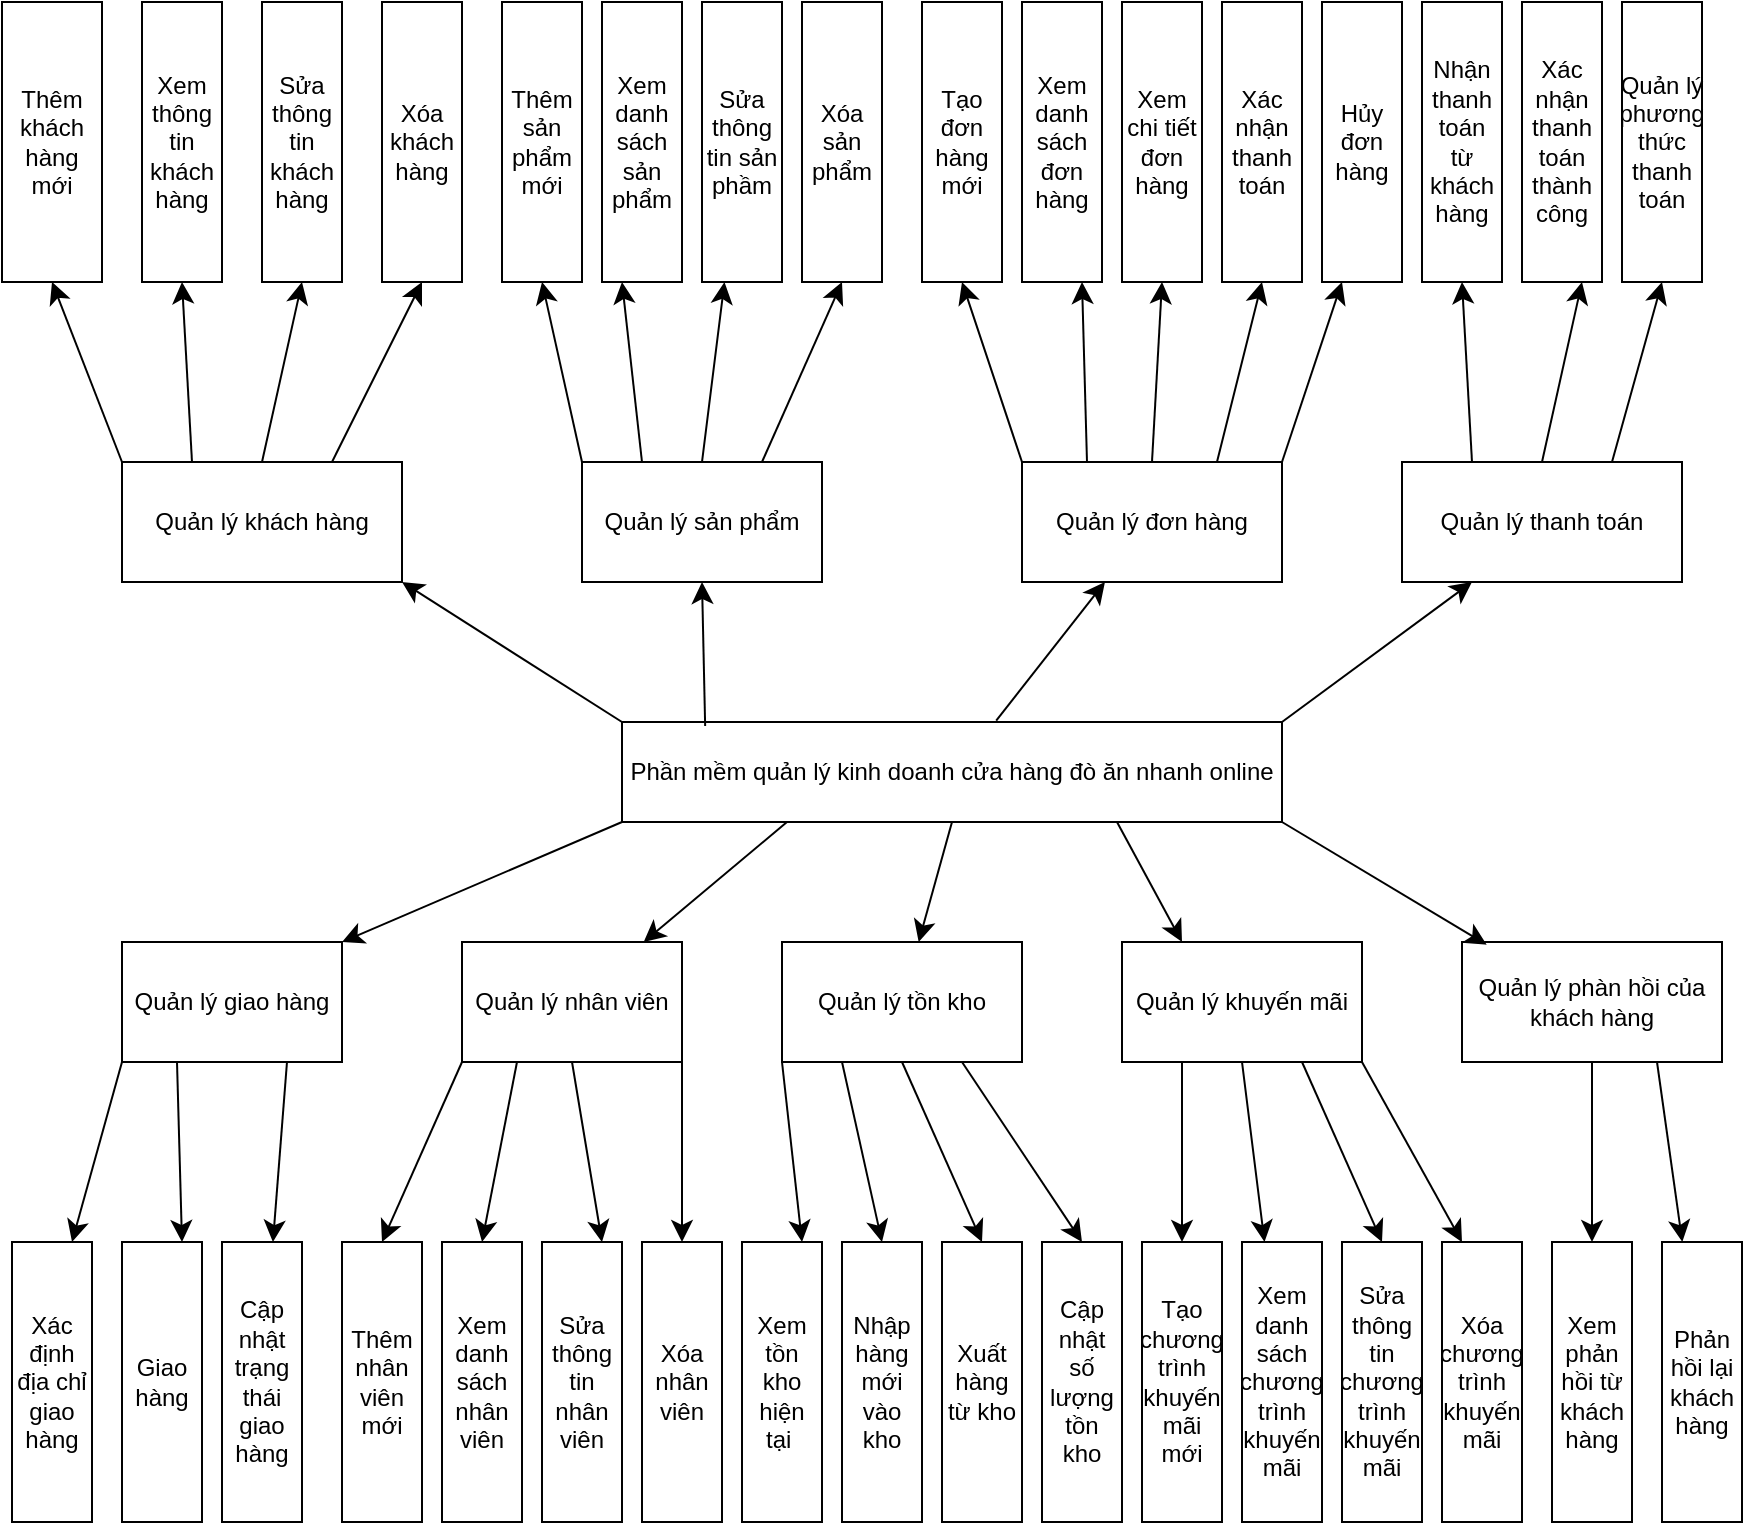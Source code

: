 <mxfile version="24.0.7" type="device" pages="2">
  <diagram name="Page-1" id="qssj_PIBZlLA1L5gva2n">
    <mxGraphModel dx="1804" dy="1210" grid="1" gridSize="10" guides="1" tooltips="1" connect="1" arrows="1" fold="1" page="1" pageScale="1" pageWidth="850" pageHeight="1100" math="0" shadow="0">
      <root>
        <mxCell id="0" />
        <mxCell id="1" parent="0" />
        <mxCell id="iV8fGU4uierzAB9IaEmh-46" style="edgeStyle=none;curved=1;rounded=0;orthogonalLoop=1;jettySize=auto;html=1;exitX=1;exitY=0;exitDx=0;exitDy=0;entryX=0.25;entryY=1;entryDx=0;entryDy=0;fontSize=12;startSize=8;endSize=8;" edge="1" parent="1" source="iV8fGU4uierzAB9IaEmh-3" target="iV8fGU4uierzAB9IaEmh-9">
          <mxGeometry relative="1" as="geometry" />
        </mxCell>
        <mxCell id="iV8fGU4uierzAB9IaEmh-47" style="edgeStyle=none;curved=1;rounded=0;orthogonalLoop=1;jettySize=auto;html=1;exitX=0.25;exitY=1;exitDx=0;exitDy=0;fontSize=12;startSize=8;endSize=8;" edge="1" parent="1" source="iV8fGU4uierzAB9IaEmh-3" target="iV8fGU4uierzAB9IaEmh-11">
          <mxGeometry relative="1" as="geometry" />
        </mxCell>
        <mxCell id="iV8fGU4uierzAB9IaEmh-48" style="edgeStyle=none;curved=1;rounded=0;orthogonalLoop=1;jettySize=auto;html=1;exitX=0.5;exitY=1;exitDx=0;exitDy=0;fontSize=12;startSize=8;endSize=8;" edge="1" parent="1" source="iV8fGU4uierzAB9IaEmh-3" target="iV8fGU4uierzAB9IaEmh-12">
          <mxGeometry relative="1" as="geometry" />
        </mxCell>
        <mxCell id="iV8fGU4uierzAB9IaEmh-49" style="edgeStyle=none;curved=1;rounded=0;orthogonalLoop=1;jettySize=auto;html=1;exitX=0.75;exitY=1;exitDx=0;exitDy=0;entryX=0.25;entryY=0;entryDx=0;entryDy=0;fontSize=12;startSize=8;endSize=8;" edge="1" parent="1" source="iV8fGU4uierzAB9IaEmh-3" target="iV8fGU4uierzAB9IaEmh-13">
          <mxGeometry relative="1" as="geometry" />
        </mxCell>
        <mxCell id="iV8fGU4uierzAB9IaEmh-3" value="Phần mềm quản lý kinh doanh cửa hàng đò ăn nhanh online" style="rounded=0;hachureGap=4;gradientColor=none;shadow=0;glass=0;html=1;whiteSpace=wrap;" vertex="1" parent="1">
          <mxGeometry x="280" y="490" width="330" height="50" as="geometry" />
        </mxCell>
        <mxCell id="iV8fGU4uierzAB9IaEmh-33" style="edgeStyle=none;curved=1;rounded=0;orthogonalLoop=1;jettySize=auto;html=1;exitX=0;exitY=0;exitDx=0;exitDy=0;entryX=0.5;entryY=1;entryDx=0;entryDy=0;fontSize=12;startSize=8;endSize=8;" edge="1" parent="1" source="iV8fGU4uierzAB9IaEmh-6" target="iV8fGU4uierzAB9IaEmh-20">
          <mxGeometry relative="1" as="geometry" />
        </mxCell>
        <mxCell id="iV8fGU4uierzAB9IaEmh-34" style="edgeStyle=none;curved=1;rounded=0;orthogonalLoop=1;jettySize=auto;html=1;exitX=0.25;exitY=0;exitDx=0;exitDy=0;entryX=0.5;entryY=1;entryDx=0;entryDy=0;fontSize=12;startSize=8;endSize=8;" edge="1" parent="1" source="iV8fGU4uierzAB9IaEmh-6" target="iV8fGU4uierzAB9IaEmh-21">
          <mxGeometry relative="1" as="geometry" />
        </mxCell>
        <mxCell id="iV8fGU4uierzAB9IaEmh-35" style="edgeStyle=none;curved=1;rounded=0;orthogonalLoop=1;jettySize=auto;html=1;exitX=0.5;exitY=0;exitDx=0;exitDy=0;entryX=0.5;entryY=1;entryDx=0;entryDy=0;fontSize=12;startSize=8;endSize=8;" edge="1" parent="1" source="iV8fGU4uierzAB9IaEmh-6" target="iV8fGU4uierzAB9IaEmh-22">
          <mxGeometry relative="1" as="geometry" />
        </mxCell>
        <mxCell id="iV8fGU4uierzAB9IaEmh-36" style="edgeStyle=none;curved=1;rounded=0;orthogonalLoop=1;jettySize=auto;html=1;exitX=0.75;exitY=0;exitDx=0;exitDy=0;entryX=0.5;entryY=1;entryDx=0;entryDy=0;fontSize=12;startSize=8;endSize=8;" edge="1" parent="1" source="iV8fGU4uierzAB9IaEmh-6" target="iV8fGU4uierzAB9IaEmh-23">
          <mxGeometry relative="1" as="geometry" />
        </mxCell>
        <mxCell id="iV8fGU4uierzAB9IaEmh-6" value="Quản lý khách hàng" style="rounded=0;whiteSpace=wrap;html=1;" vertex="1" parent="1">
          <mxGeometry x="30" y="360" width="140" height="60" as="geometry" />
        </mxCell>
        <mxCell id="iV8fGU4uierzAB9IaEmh-37" style="edgeStyle=none;curved=1;rounded=0;orthogonalLoop=1;jettySize=auto;html=1;exitX=0;exitY=0;exitDx=0;exitDy=0;entryX=0.5;entryY=1;entryDx=0;entryDy=0;fontSize=12;startSize=8;endSize=8;" edge="1" parent="1" source="iV8fGU4uierzAB9IaEmh-7" target="iV8fGU4uierzAB9IaEmh-24">
          <mxGeometry relative="1" as="geometry" />
        </mxCell>
        <mxCell id="iV8fGU4uierzAB9IaEmh-38" style="edgeStyle=none;curved=1;rounded=0;orthogonalLoop=1;jettySize=auto;html=1;exitX=0.25;exitY=0;exitDx=0;exitDy=0;entryX=0.25;entryY=1;entryDx=0;entryDy=0;fontSize=12;startSize=8;endSize=8;" edge="1" parent="1" source="iV8fGU4uierzAB9IaEmh-7" target="iV8fGU4uierzAB9IaEmh-25">
          <mxGeometry relative="1" as="geometry" />
        </mxCell>
        <mxCell id="iV8fGU4uierzAB9IaEmh-39" style="edgeStyle=none;curved=1;rounded=0;orthogonalLoop=1;jettySize=auto;html=1;exitX=0.5;exitY=0;exitDx=0;exitDy=0;fontSize=12;startSize=8;endSize=8;" edge="1" parent="1" source="iV8fGU4uierzAB9IaEmh-7" target="iV8fGU4uierzAB9IaEmh-26">
          <mxGeometry relative="1" as="geometry" />
        </mxCell>
        <mxCell id="iV8fGU4uierzAB9IaEmh-40" style="edgeStyle=none;curved=1;rounded=0;orthogonalLoop=1;jettySize=auto;html=1;exitX=0.75;exitY=0;exitDx=0;exitDy=0;entryX=0.5;entryY=1;entryDx=0;entryDy=0;fontSize=12;startSize=8;endSize=8;" edge="1" parent="1" source="iV8fGU4uierzAB9IaEmh-7" target="iV8fGU4uierzAB9IaEmh-27">
          <mxGeometry relative="1" as="geometry" />
        </mxCell>
        <mxCell id="iV8fGU4uierzAB9IaEmh-7" value="Quản lý sản phẩm" style="rounded=0;whiteSpace=wrap;html=1;" vertex="1" parent="1">
          <mxGeometry x="260" y="360" width="120" height="60" as="geometry" />
        </mxCell>
        <mxCell id="iV8fGU4uierzAB9IaEmh-41" style="edgeStyle=none;curved=1;rounded=0;orthogonalLoop=1;jettySize=auto;html=1;exitX=0;exitY=0;exitDx=0;exitDy=0;entryX=0.5;entryY=1;entryDx=0;entryDy=0;fontSize=12;startSize=8;endSize=8;" edge="1" parent="1" source="iV8fGU4uierzAB9IaEmh-8" target="iV8fGU4uierzAB9IaEmh-28">
          <mxGeometry relative="1" as="geometry" />
        </mxCell>
        <mxCell id="iV8fGU4uierzAB9IaEmh-42" style="edgeStyle=none;curved=1;rounded=0;orthogonalLoop=1;jettySize=auto;html=1;exitX=0.25;exitY=0;exitDx=0;exitDy=0;entryX=0.75;entryY=1;entryDx=0;entryDy=0;fontSize=12;startSize=8;endSize=8;" edge="1" parent="1" source="iV8fGU4uierzAB9IaEmh-8" target="iV8fGU4uierzAB9IaEmh-29">
          <mxGeometry relative="1" as="geometry" />
        </mxCell>
        <mxCell id="iV8fGU4uierzAB9IaEmh-43" style="edgeStyle=none;curved=1;rounded=0;orthogonalLoop=1;jettySize=auto;html=1;exitX=0.5;exitY=0;exitDx=0;exitDy=0;entryX=0.5;entryY=1;entryDx=0;entryDy=0;fontSize=12;startSize=8;endSize=8;" edge="1" parent="1" source="iV8fGU4uierzAB9IaEmh-8" target="iV8fGU4uierzAB9IaEmh-30">
          <mxGeometry relative="1" as="geometry" />
        </mxCell>
        <mxCell id="iV8fGU4uierzAB9IaEmh-44" style="edgeStyle=none;curved=1;rounded=0;orthogonalLoop=1;jettySize=auto;html=1;exitX=0.75;exitY=0;exitDx=0;exitDy=0;entryX=0.5;entryY=1;entryDx=0;entryDy=0;fontSize=12;startSize=8;endSize=8;" edge="1" parent="1" source="iV8fGU4uierzAB9IaEmh-8" target="iV8fGU4uierzAB9IaEmh-31">
          <mxGeometry relative="1" as="geometry" />
        </mxCell>
        <mxCell id="iV8fGU4uierzAB9IaEmh-45" style="edgeStyle=none;curved=1;rounded=0;orthogonalLoop=1;jettySize=auto;html=1;exitX=1;exitY=0;exitDx=0;exitDy=0;entryX=0.25;entryY=1;entryDx=0;entryDy=0;fontSize=12;startSize=8;endSize=8;" edge="1" parent="1" source="iV8fGU4uierzAB9IaEmh-8" target="iV8fGU4uierzAB9IaEmh-32">
          <mxGeometry relative="1" as="geometry" />
        </mxCell>
        <mxCell id="iV8fGU4uierzAB9IaEmh-8" value="Quản lý đơn hàng" style="rounded=0;whiteSpace=wrap;html=1;" vertex="1" parent="1">
          <mxGeometry x="480" y="360" width="130" height="60" as="geometry" />
        </mxCell>
        <mxCell id="iV8fGU4uierzAB9IaEmh-54" style="edgeStyle=none;curved=1;rounded=0;orthogonalLoop=1;jettySize=auto;html=1;exitX=0.25;exitY=0;exitDx=0;exitDy=0;entryX=0.5;entryY=1;entryDx=0;entryDy=0;fontSize=12;startSize=8;endSize=8;" edge="1" parent="1" source="iV8fGU4uierzAB9IaEmh-9" target="iV8fGU4uierzAB9IaEmh-51">
          <mxGeometry relative="1" as="geometry" />
        </mxCell>
        <mxCell id="iV8fGU4uierzAB9IaEmh-55" style="edgeStyle=none;curved=1;rounded=0;orthogonalLoop=1;jettySize=auto;html=1;exitX=0.5;exitY=0;exitDx=0;exitDy=0;entryX=0.75;entryY=1;entryDx=0;entryDy=0;fontSize=12;startSize=8;endSize=8;" edge="1" parent="1" source="iV8fGU4uierzAB9IaEmh-9" target="iV8fGU4uierzAB9IaEmh-52">
          <mxGeometry relative="1" as="geometry" />
        </mxCell>
        <mxCell id="iV8fGU4uierzAB9IaEmh-56" style="edgeStyle=none;curved=1;rounded=0;orthogonalLoop=1;jettySize=auto;html=1;exitX=0.75;exitY=0;exitDx=0;exitDy=0;entryX=0.5;entryY=1;entryDx=0;entryDy=0;fontSize=12;startSize=8;endSize=8;" edge="1" parent="1" source="iV8fGU4uierzAB9IaEmh-9" target="iV8fGU4uierzAB9IaEmh-53">
          <mxGeometry relative="1" as="geometry" />
        </mxCell>
        <mxCell id="iV8fGU4uierzAB9IaEmh-9" value="Quản lý thanh toán" style="rounded=0;whiteSpace=wrap;html=1;" vertex="1" parent="1">
          <mxGeometry x="670" y="360" width="140" height="60" as="geometry" />
        </mxCell>
        <mxCell id="iV8fGU4uierzAB9IaEmh-60" style="edgeStyle=none;curved=1;rounded=0;orthogonalLoop=1;jettySize=auto;html=1;exitX=0;exitY=1;exitDx=0;exitDy=0;entryX=0.75;entryY=0;entryDx=0;entryDy=0;fontSize=12;startSize=8;endSize=8;" edge="1" parent="1" source="iV8fGU4uierzAB9IaEmh-10" target="iV8fGU4uierzAB9IaEmh-57">
          <mxGeometry relative="1" as="geometry" />
        </mxCell>
        <mxCell id="iV8fGU4uierzAB9IaEmh-61" style="edgeStyle=none;curved=1;rounded=0;orthogonalLoop=1;jettySize=auto;html=1;exitX=0.25;exitY=1;exitDx=0;exitDy=0;entryX=0.75;entryY=0;entryDx=0;entryDy=0;fontSize=12;startSize=8;endSize=8;" edge="1" parent="1" source="iV8fGU4uierzAB9IaEmh-10" target="iV8fGU4uierzAB9IaEmh-58">
          <mxGeometry relative="1" as="geometry" />
        </mxCell>
        <mxCell id="iV8fGU4uierzAB9IaEmh-62" style="edgeStyle=none;curved=1;rounded=0;orthogonalLoop=1;jettySize=auto;html=1;exitX=0.75;exitY=1;exitDx=0;exitDy=0;fontSize=12;startSize=8;endSize=8;" edge="1" parent="1" source="iV8fGU4uierzAB9IaEmh-10" target="iV8fGU4uierzAB9IaEmh-59">
          <mxGeometry relative="1" as="geometry" />
        </mxCell>
        <mxCell id="iV8fGU4uierzAB9IaEmh-10" value="Quản lý giao hàng" style="rounded=0;whiteSpace=wrap;html=1;" vertex="1" parent="1">
          <mxGeometry x="30" y="600" width="110" height="60" as="geometry" />
        </mxCell>
        <mxCell id="iV8fGU4uierzAB9IaEmh-67" style="edgeStyle=none;curved=1;rounded=0;orthogonalLoop=1;jettySize=auto;html=1;exitX=0;exitY=1;exitDx=0;exitDy=0;entryX=0.5;entryY=0;entryDx=0;entryDy=0;fontSize=12;startSize=8;endSize=8;" edge="1" parent="1" source="iV8fGU4uierzAB9IaEmh-11" target="iV8fGU4uierzAB9IaEmh-63">
          <mxGeometry relative="1" as="geometry" />
        </mxCell>
        <mxCell id="iV8fGU4uierzAB9IaEmh-68" style="edgeStyle=none;curved=1;rounded=0;orthogonalLoop=1;jettySize=auto;html=1;exitX=0.25;exitY=1;exitDx=0;exitDy=0;entryX=0.5;entryY=0;entryDx=0;entryDy=0;fontSize=12;startSize=8;endSize=8;" edge="1" parent="1" source="iV8fGU4uierzAB9IaEmh-11" target="iV8fGU4uierzAB9IaEmh-64">
          <mxGeometry relative="1" as="geometry" />
        </mxCell>
        <mxCell id="iV8fGU4uierzAB9IaEmh-69" style="edgeStyle=none;curved=1;rounded=0;orthogonalLoop=1;jettySize=auto;html=1;exitX=0.5;exitY=1;exitDx=0;exitDy=0;entryX=0.75;entryY=0;entryDx=0;entryDy=0;fontSize=12;startSize=8;endSize=8;" edge="1" parent="1" source="iV8fGU4uierzAB9IaEmh-11" target="iV8fGU4uierzAB9IaEmh-65">
          <mxGeometry relative="1" as="geometry" />
        </mxCell>
        <mxCell id="iV8fGU4uierzAB9IaEmh-70" style="edgeStyle=none;curved=1;rounded=0;orthogonalLoop=1;jettySize=auto;html=1;exitX=1;exitY=1;exitDx=0;exitDy=0;entryX=0.5;entryY=0;entryDx=0;entryDy=0;fontSize=12;startSize=8;endSize=8;" edge="1" parent="1" source="iV8fGU4uierzAB9IaEmh-11" target="iV8fGU4uierzAB9IaEmh-66">
          <mxGeometry relative="1" as="geometry" />
        </mxCell>
        <mxCell id="iV8fGU4uierzAB9IaEmh-11" value="Quản lý nhân viên&lt;span style=&quot;color: rgba(0, 0, 0, 0); font-family: monospace; font-size: 0px; text-align: start; text-wrap: nowrap;&quot;&gt;%3CmxGraphModel%3E%3Croot%3E%3CmxCell%20id%3D%220%22%2F%3E%3CmxCell%20id%3D%221%22%20parent%3D%220%22%2F%3E%3CmxCell%20id%3D%222%22%20value%3D%22Qu%E1%BA%A3n%20l%C3%BD%20giao%20h%C3%A0ng%22%20style%3D%22rounded%3D0%3BwhiteSpace%3Dwrap%3Bhtml%3D1%3B%22%20vertex%3D%221%22%20parent%3D%221%22%3E%3CmxGeometry%20x%3D%22480%22%20y%3D%22280%22%20width%3D%2280%22%20height%3D%2260%22%20as%3D%22geometry%22%2F%3E%3C%2FmxCell%3E%3C%2Froot%3E%3C%2FmxGraphModel%3E&lt;/span&gt;" style="rounded=0;whiteSpace=wrap;html=1;" vertex="1" parent="1">
          <mxGeometry x="200" y="600" width="110" height="60" as="geometry" />
        </mxCell>
        <mxCell id="iV8fGU4uierzAB9IaEmh-75" style="edgeStyle=none;curved=1;rounded=0;orthogonalLoop=1;jettySize=auto;html=1;exitX=0;exitY=1;exitDx=0;exitDy=0;entryX=0.75;entryY=0;entryDx=0;entryDy=0;fontSize=12;startSize=8;endSize=8;" edge="1" parent="1" source="iV8fGU4uierzAB9IaEmh-12" target="iV8fGU4uierzAB9IaEmh-71">
          <mxGeometry relative="1" as="geometry" />
        </mxCell>
        <mxCell id="iV8fGU4uierzAB9IaEmh-76" style="edgeStyle=none;curved=1;rounded=0;orthogonalLoop=1;jettySize=auto;html=1;exitX=0.25;exitY=1;exitDx=0;exitDy=0;entryX=0.5;entryY=0;entryDx=0;entryDy=0;fontSize=12;startSize=8;endSize=8;" edge="1" parent="1" source="iV8fGU4uierzAB9IaEmh-12" target="iV8fGU4uierzAB9IaEmh-72">
          <mxGeometry relative="1" as="geometry" />
        </mxCell>
        <mxCell id="iV8fGU4uierzAB9IaEmh-77" style="edgeStyle=none;curved=1;rounded=0;orthogonalLoop=1;jettySize=auto;html=1;exitX=0.5;exitY=1;exitDx=0;exitDy=0;entryX=0.5;entryY=0;entryDx=0;entryDy=0;fontSize=12;startSize=8;endSize=8;" edge="1" parent="1" source="iV8fGU4uierzAB9IaEmh-12" target="iV8fGU4uierzAB9IaEmh-73">
          <mxGeometry relative="1" as="geometry" />
        </mxCell>
        <mxCell id="iV8fGU4uierzAB9IaEmh-78" style="edgeStyle=none;curved=1;rounded=0;orthogonalLoop=1;jettySize=auto;html=1;exitX=0.75;exitY=1;exitDx=0;exitDy=0;entryX=0.5;entryY=0;entryDx=0;entryDy=0;fontSize=12;startSize=8;endSize=8;" edge="1" parent="1" source="iV8fGU4uierzAB9IaEmh-12" target="iV8fGU4uierzAB9IaEmh-74">
          <mxGeometry relative="1" as="geometry" />
        </mxCell>
        <mxCell id="iV8fGU4uierzAB9IaEmh-12" value="Quản lý tồn kho" style="rounded=0;whiteSpace=wrap;html=1;" vertex="1" parent="1">
          <mxGeometry x="360" y="600" width="120" height="60" as="geometry" />
        </mxCell>
        <mxCell id="iV8fGU4uierzAB9IaEmh-83" style="edgeStyle=none;curved=1;rounded=0;orthogonalLoop=1;jettySize=auto;html=1;exitX=0.25;exitY=1;exitDx=0;exitDy=0;entryX=0.5;entryY=0;entryDx=0;entryDy=0;fontSize=12;startSize=8;endSize=8;" edge="1" parent="1" source="iV8fGU4uierzAB9IaEmh-13" target="iV8fGU4uierzAB9IaEmh-79">
          <mxGeometry relative="1" as="geometry" />
        </mxCell>
        <mxCell id="iV8fGU4uierzAB9IaEmh-84" style="edgeStyle=none;curved=1;rounded=0;orthogonalLoop=1;jettySize=auto;html=1;exitX=0.5;exitY=1;exitDx=0;exitDy=0;fontSize=12;startSize=8;endSize=8;" edge="1" parent="1" source="iV8fGU4uierzAB9IaEmh-13" target="iV8fGU4uierzAB9IaEmh-80">
          <mxGeometry relative="1" as="geometry" />
        </mxCell>
        <mxCell id="iV8fGU4uierzAB9IaEmh-85" style="edgeStyle=none;curved=1;rounded=0;orthogonalLoop=1;jettySize=auto;html=1;exitX=0.75;exitY=1;exitDx=0;exitDy=0;entryX=0.5;entryY=0;entryDx=0;entryDy=0;fontSize=12;startSize=8;endSize=8;" edge="1" parent="1" source="iV8fGU4uierzAB9IaEmh-13" target="iV8fGU4uierzAB9IaEmh-81">
          <mxGeometry relative="1" as="geometry" />
        </mxCell>
        <mxCell id="iV8fGU4uierzAB9IaEmh-86" style="edgeStyle=none;curved=1;rounded=0;orthogonalLoop=1;jettySize=auto;html=1;exitX=1;exitY=1;exitDx=0;exitDy=0;entryX=0.25;entryY=0;entryDx=0;entryDy=0;fontSize=12;startSize=8;endSize=8;" edge="1" parent="1" source="iV8fGU4uierzAB9IaEmh-13" target="iV8fGU4uierzAB9IaEmh-82">
          <mxGeometry relative="1" as="geometry" />
        </mxCell>
        <mxCell id="iV8fGU4uierzAB9IaEmh-13" value="Quản lý khuyến mãi" style="rounded=0;whiteSpace=wrap;html=1;" vertex="1" parent="1">
          <mxGeometry x="530" y="600" width="120" height="60" as="geometry" />
        </mxCell>
        <mxCell id="iV8fGU4uierzAB9IaEmh-89" style="edgeStyle=none;curved=1;rounded=0;orthogonalLoop=1;jettySize=auto;html=1;exitX=0.5;exitY=1;exitDx=0;exitDy=0;entryX=0.5;entryY=0;entryDx=0;entryDy=0;fontSize=12;startSize=8;endSize=8;" edge="1" parent="1" source="iV8fGU4uierzAB9IaEmh-14" target="iV8fGU4uierzAB9IaEmh-87">
          <mxGeometry relative="1" as="geometry" />
        </mxCell>
        <mxCell id="iV8fGU4uierzAB9IaEmh-90" style="edgeStyle=none;curved=1;rounded=0;orthogonalLoop=1;jettySize=auto;html=1;exitX=0.75;exitY=1;exitDx=0;exitDy=0;fontSize=12;startSize=8;endSize=8;" edge="1" parent="1" source="iV8fGU4uierzAB9IaEmh-14" target="iV8fGU4uierzAB9IaEmh-88">
          <mxGeometry relative="1" as="geometry" />
        </mxCell>
        <mxCell id="iV8fGU4uierzAB9IaEmh-14" value="Quản lý phàn hồi của khách hàng" style="rounded=0;whiteSpace=wrap;html=1;" vertex="1" parent="1">
          <mxGeometry x="700" y="600" width="130" height="60" as="geometry" />
        </mxCell>
        <mxCell id="iV8fGU4uierzAB9IaEmh-15" style="edgeStyle=none;curved=1;rounded=0;orthogonalLoop=1;jettySize=auto;html=1;exitX=0.25;exitY=0;exitDx=0;exitDy=0;fontSize=12;startSize=8;endSize=8;" edge="1" parent="1" source="iV8fGU4uierzAB9IaEmh-11" target="iV8fGU4uierzAB9IaEmh-11">
          <mxGeometry relative="1" as="geometry" />
        </mxCell>
        <mxCell id="iV8fGU4uierzAB9IaEmh-16" value="" style="endArrow=classic;html=1;rounded=0;fontSize=12;startSize=8;endSize=8;curved=1;exitX=0;exitY=0;exitDx=0;exitDy=0;entryX=1;entryY=1;entryDx=0;entryDy=0;" edge="1" parent="1" source="iV8fGU4uierzAB9IaEmh-3" target="iV8fGU4uierzAB9IaEmh-6">
          <mxGeometry width="50" height="50" relative="1" as="geometry">
            <mxPoint x="350" y="730" as="sourcePoint" />
            <mxPoint x="400" y="680" as="targetPoint" />
          </mxGeometry>
        </mxCell>
        <mxCell id="iV8fGU4uierzAB9IaEmh-17" value="" style="endArrow=classic;html=1;rounded=0;fontSize=12;startSize=8;endSize=8;curved=1;exitX=0.126;exitY=0.04;exitDx=0;exitDy=0;exitPerimeter=0;entryX=0.5;entryY=1;entryDx=0;entryDy=0;" edge="1" parent="1" source="iV8fGU4uierzAB9IaEmh-3" target="iV8fGU4uierzAB9IaEmh-7">
          <mxGeometry width="50" height="50" relative="1" as="geometry">
            <mxPoint x="350" y="730" as="sourcePoint" />
            <mxPoint x="400" y="680" as="targetPoint" />
          </mxGeometry>
        </mxCell>
        <mxCell id="iV8fGU4uierzAB9IaEmh-18" value="" style="endArrow=classic;html=1;rounded=0;fontSize=12;startSize=8;endSize=8;curved=1;exitX=0.567;exitY=-0.013;exitDx=0;exitDy=0;exitPerimeter=0;" edge="1" parent="1" source="iV8fGU4uierzAB9IaEmh-3" target="iV8fGU4uierzAB9IaEmh-8">
          <mxGeometry width="50" height="50" relative="1" as="geometry">
            <mxPoint x="350" y="730" as="sourcePoint" />
            <mxPoint x="400" y="680" as="targetPoint" />
          </mxGeometry>
        </mxCell>
        <mxCell id="iV8fGU4uierzAB9IaEmh-19" value="" style="endArrow=classic;html=1;rounded=0;fontSize=12;startSize=8;endSize=8;curved=1;exitX=0;exitY=1;exitDx=0;exitDy=0;entryX=1;entryY=0;entryDx=0;entryDy=0;" edge="1" parent="1" source="iV8fGU4uierzAB9IaEmh-3" target="iV8fGU4uierzAB9IaEmh-10">
          <mxGeometry width="50" height="50" relative="1" as="geometry">
            <mxPoint x="350" y="730" as="sourcePoint" />
            <mxPoint x="400" y="680" as="targetPoint" />
          </mxGeometry>
        </mxCell>
        <mxCell id="iV8fGU4uierzAB9IaEmh-20" value="Thêm khách hàng mới" style="rounded=0;whiteSpace=wrap;html=1;" vertex="1" parent="1">
          <mxGeometry x="-30" y="130" width="50" height="140" as="geometry" />
        </mxCell>
        <mxCell id="iV8fGU4uierzAB9IaEmh-21" value="Xem thông tin khách hàng" style="rounded=0;whiteSpace=wrap;html=1;" vertex="1" parent="1">
          <mxGeometry x="40" y="130" width="40" height="140" as="geometry" />
        </mxCell>
        <mxCell id="iV8fGU4uierzAB9IaEmh-22" value="Sửa thông tin khách hàng" style="rounded=0;whiteSpace=wrap;html=1;" vertex="1" parent="1">
          <mxGeometry x="100" y="130" width="40" height="140" as="geometry" />
        </mxCell>
        <mxCell id="iV8fGU4uierzAB9IaEmh-23" value="Xóa khách hàng" style="rounded=0;whiteSpace=wrap;html=1;" vertex="1" parent="1">
          <mxGeometry x="160" y="130" width="40" height="140" as="geometry" />
        </mxCell>
        <mxCell id="iV8fGU4uierzAB9IaEmh-24" value="Thêm sản phẩm mới" style="rounded=0;whiteSpace=wrap;html=1;" vertex="1" parent="1">
          <mxGeometry x="220" y="130" width="40" height="140" as="geometry" />
        </mxCell>
        <mxCell id="iV8fGU4uierzAB9IaEmh-25" value="Xem danh sách sản phẩm" style="rounded=0;whiteSpace=wrap;html=1;" vertex="1" parent="1">
          <mxGeometry x="270" y="130" width="40" height="140" as="geometry" />
        </mxCell>
        <mxCell id="iV8fGU4uierzAB9IaEmh-26" value="Sửa thông tin sản phầm" style="rounded=0;whiteSpace=wrap;html=1;" vertex="1" parent="1">
          <mxGeometry x="320" y="130" width="40" height="140" as="geometry" />
        </mxCell>
        <mxCell id="iV8fGU4uierzAB9IaEmh-27" value="Xóa sản phẩm" style="rounded=0;whiteSpace=wrap;html=1;" vertex="1" parent="1">
          <mxGeometry x="370" y="130" width="40" height="140" as="geometry" />
        </mxCell>
        <mxCell id="iV8fGU4uierzAB9IaEmh-28" value="Tạo đơn hàng mới" style="rounded=0;whiteSpace=wrap;html=1;" vertex="1" parent="1">
          <mxGeometry x="430" y="130" width="40" height="140" as="geometry" />
        </mxCell>
        <mxCell id="iV8fGU4uierzAB9IaEmh-29" value="Xem danh sách đơn hàng" style="rounded=0;whiteSpace=wrap;html=1;" vertex="1" parent="1">
          <mxGeometry x="480" y="130" width="40" height="140" as="geometry" />
        </mxCell>
        <mxCell id="iV8fGU4uierzAB9IaEmh-30" value="Xem chi tiết đơn hàng" style="rounded=0;whiteSpace=wrap;html=1;" vertex="1" parent="1">
          <mxGeometry x="530" y="130" width="40" height="140" as="geometry" />
        </mxCell>
        <mxCell id="iV8fGU4uierzAB9IaEmh-31" value="Xác nhận thanh toán" style="rounded=0;whiteSpace=wrap;html=1;" vertex="1" parent="1">
          <mxGeometry x="580" y="130" width="40" height="140" as="geometry" />
        </mxCell>
        <mxCell id="iV8fGU4uierzAB9IaEmh-32" value="Hủy đơn hàng" style="rounded=0;whiteSpace=wrap;html=1;" vertex="1" parent="1">
          <mxGeometry x="630" y="130" width="40" height="140" as="geometry" />
        </mxCell>
        <mxCell id="iV8fGU4uierzAB9IaEmh-50" style="edgeStyle=none;curved=1;rounded=0;orthogonalLoop=1;jettySize=auto;html=1;exitX=1;exitY=1;exitDx=0;exitDy=0;entryX=0.095;entryY=0.022;entryDx=0;entryDy=0;entryPerimeter=0;fontSize=12;startSize=8;endSize=8;" edge="1" parent="1" source="iV8fGU4uierzAB9IaEmh-3" target="iV8fGU4uierzAB9IaEmh-14">
          <mxGeometry relative="1" as="geometry" />
        </mxCell>
        <mxCell id="iV8fGU4uierzAB9IaEmh-51" value="Nhận thanh toán từ khách hàng" style="rounded=0;whiteSpace=wrap;html=1;" vertex="1" parent="1">
          <mxGeometry x="680" y="130" width="40" height="140" as="geometry" />
        </mxCell>
        <mxCell id="iV8fGU4uierzAB9IaEmh-52" value="Xác nhận thanh toán thành công" style="rounded=0;whiteSpace=wrap;html=1;" vertex="1" parent="1">
          <mxGeometry x="730" y="130" width="40" height="140" as="geometry" />
        </mxCell>
        <mxCell id="iV8fGU4uierzAB9IaEmh-53" value="Quản lý phương thức thanh toán" style="rounded=0;whiteSpace=wrap;html=1;" vertex="1" parent="1">
          <mxGeometry x="780" y="130" width="40" height="140" as="geometry" />
        </mxCell>
        <mxCell id="iV8fGU4uierzAB9IaEmh-57" value="Xác định địa chỉ giao hàng" style="rounded=0;whiteSpace=wrap;html=1;" vertex="1" parent="1">
          <mxGeometry x="-25" y="750" width="40" height="140" as="geometry" />
        </mxCell>
        <mxCell id="iV8fGU4uierzAB9IaEmh-58" value="Giao hàng" style="rounded=0;whiteSpace=wrap;html=1;" vertex="1" parent="1">
          <mxGeometry x="30" y="750" width="40" height="140" as="geometry" />
        </mxCell>
        <mxCell id="iV8fGU4uierzAB9IaEmh-59" value="Cập nhật trạng thái giao hàng" style="rounded=0;whiteSpace=wrap;html=1;" vertex="1" parent="1">
          <mxGeometry x="80" y="750" width="40" height="140" as="geometry" />
        </mxCell>
        <mxCell id="iV8fGU4uierzAB9IaEmh-63" value="Thêm nhân viên mới" style="rounded=0;whiteSpace=wrap;html=1;" vertex="1" parent="1">
          <mxGeometry x="140" y="750" width="40" height="140" as="geometry" />
        </mxCell>
        <mxCell id="iV8fGU4uierzAB9IaEmh-64" value="Xem danh sách nhân viên" style="rounded=0;whiteSpace=wrap;html=1;" vertex="1" parent="1">
          <mxGeometry x="190" y="750" width="40" height="140" as="geometry" />
        </mxCell>
        <mxCell id="iV8fGU4uierzAB9IaEmh-65" value="Sửa thông tin nhân viên" style="rounded=0;whiteSpace=wrap;html=1;" vertex="1" parent="1">
          <mxGeometry x="240" y="750" width="40" height="140" as="geometry" />
        </mxCell>
        <mxCell id="iV8fGU4uierzAB9IaEmh-66" value="Xóa nhân viên" style="rounded=0;whiteSpace=wrap;html=1;" vertex="1" parent="1">
          <mxGeometry x="290" y="750" width="40" height="140" as="geometry" />
        </mxCell>
        <mxCell id="iV8fGU4uierzAB9IaEmh-71" value="Xem tồn kho hiện tại&amp;nbsp;" style="rounded=0;whiteSpace=wrap;html=1;" vertex="1" parent="1">
          <mxGeometry x="340" y="750" width="40" height="140" as="geometry" />
        </mxCell>
        <mxCell id="iV8fGU4uierzAB9IaEmh-72" value="Nhập hàng mới vào kho" style="rounded=0;whiteSpace=wrap;html=1;" vertex="1" parent="1">
          <mxGeometry x="390" y="750" width="40" height="140" as="geometry" />
        </mxCell>
        <mxCell id="iV8fGU4uierzAB9IaEmh-73" value="Xuất hàng từ kho" style="rounded=0;whiteSpace=wrap;html=1;" vertex="1" parent="1">
          <mxGeometry x="440" y="750" width="40" height="140" as="geometry" />
        </mxCell>
        <mxCell id="iV8fGU4uierzAB9IaEmh-74" value="Cập nhật số lượng tồn kho" style="rounded=0;whiteSpace=wrap;html=1;" vertex="1" parent="1">
          <mxGeometry x="490" y="750" width="40" height="140" as="geometry" />
        </mxCell>
        <mxCell id="iV8fGU4uierzAB9IaEmh-79" value="Tạo chương trình khuyến mãi mới" style="rounded=0;whiteSpace=wrap;html=1;" vertex="1" parent="1">
          <mxGeometry x="540" y="750" width="40" height="140" as="geometry" />
        </mxCell>
        <mxCell id="iV8fGU4uierzAB9IaEmh-80" value="Xem danh sách chương trình khuyến mãi" style="rounded=0;whiteSpace=wrap;html=1;" vertex="1" parent="1">
          <mxGeometry x="590" y="750" width="40" height="140" as="geometry" />
        </mxCell>
        <mxCell id="iV8fGU4uierzAB9IaEmh-81" value="Sửa thông tin chương trình khuyến mãi" style="rounded=0;whiteSpace=wrap;html=1;" vertex="1" parent="1">
          <mxGeometry x="640" y="750" width="40" height="140" as="geometry" />
        </mxCell>
        <mxCell id="iV8fGU4uierzAB9IaEmh-82" value="Xóa chương trình khuyến mãi" style="rounded=0;whiteSpace=wrap;html=1;" vertex="1" parent="1">
          <mxGeometry x="690" y="750" width="40" height="140" as="geometry" />
        </mxCell>
        <mxCell id="iV8fGU4uierzAB9IaEmh-87" value="Xem phản hồi từ khách hàng" style="rounded=0;whiteSpace=wrap;html=1;" vertex="1" parent="1">
          <mxGeometry x="745" y="750" width="40" height="140" as="geometry" />
        </mxCell>
        <mxCell id="iV8fGU4uierzAB9IaEmh-88" value="Phản hồi lại khách hàng" style="rounded=0;whiteSpace=wrap;html=1;" vertex="1" parent="1">
          <mxGeometry x="800" y="750" width="40" height="140" as="geometry" />
        </mxCell>
      </root>
    </mxGraphModel>
  </diagram>
  <diagram id="WbBdsaOmhxaJES87WePd" name="Page-2">
    <mxGraphModel dx="588" dy="599" grid="0" gridSize="10" guides="1" tooltips="1" connect="1" arrows="1" fold="1" page="0" pageScale="1" pageWidth="850" pageHeight="1100" math="0" shadow="0">
      <root>
        <mxCell id="0" />
        <mxCell id="1" parent="0" />
      </root>
    </mxGraphModel>
  </diagram>
</mxfile>
